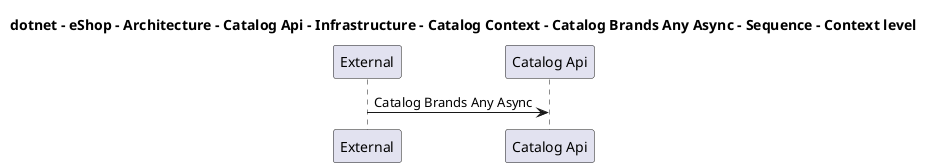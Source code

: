 @startuml

title dotnet - eShop - Architecture - Catalog Api - Infrastructure - Catalog Context - Catalog Brands Any Async - Sequence - Context level

participant "External" as C4InterFlow.SoftwareSystems.ExternalSystem
participant "Catalog Api" as dotnet.eShop.Architecture.SoftwareSystems.CatalogApi

C4InterFlow.SoftwareSystems.ExternalSystem -> dotnet.eShop.Architecture.SoftwareSystems.CatalogApi : Catalog Brands Any Async


@enduml
